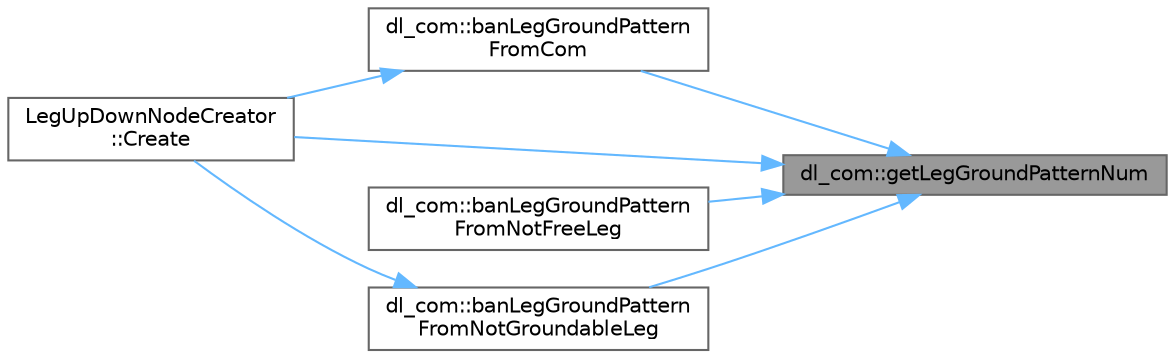 digraph "dl_com::getLegGroundPatternNum"
{
 // LATEX_PDF_SIZE
  bgcolor="transparent";
  edge [fontname=Helvetica,fontsize=10,labelfontname=Helvetica,labelfontsize=10];
  node [fontname=Helvetica,fontsize=10,shape=box,height=0.2,width=0.4];
  rankdir="RL";
  Node1 [id="Node000001",label="dl_com::getLegGroundPatternNum",height=0.2,width=0.4,color="gray40", fillcolor="grey60", style="filled", fontcolor="black",tooltip="脚の接地パターンの総数を返す．"];
  Node1 -> Node2 [id="edge1_Node000001_Node000002",dir="back",color="steelblue1",style="solid",tooltip=" "];
  Node2 [id="Node000002",label="dl_com::banLegGroundPattern\lFromCom",height=0.2,width=0.4,color="grey40", fillcolor="white", style="filled",URL="$namespacedl__com.html#a1365ec17513ff457faa02295d698e65e",tooltip="離散化された重心位置から，その重心位置では取り得ない脚接地パターンをfalseにする．"];
  Node2 -> Node3 [id="edge2_Node000002_Node000003",dir="back",color="steelblue1",style="solid",tooltip=" "];
  Node3 [id="Node000003",label="LegUpDownNodeCreator\l::Create",height=0.2,width=0.4,color="grey40", fillcolor="white", style="filled",URL="$class_leg_up_down_node_creator.html#a3b56cbc29dff2595c55b551a830a0b30",tooltip="現在のノードから次のノード群を生成する"];
  Node1 -> Node4 [id="edge3_Node000001_Node000004",dir="back",color="steelblue1",style="solid",tooltip=" "];
  Node4 [id="Node000004",label="dl_com::banLegGroundPattern\lFromNotFreeLeg",height=0.2,width=0.4,color="grey40", fillcolor="white", style="filled",URL="$namespacedl__com.html#ac3f04f179ef73f038dcffb6c93ce2a2d",tooltip="遊脚できない脚番号から，その脚が遊脚できない場合に取り得ない接地パターンをfalseにする．"];
  Node1 -> Node5 [id="edge4_Node000001_Node000005",dir="back",color="steelblue1",style="solid",tooltip=" "];
  Node5 [id="Node000005",label="dl_com::banLegGroundPattern\lFromNotGroundableLeg",height=0.2,width=0.4,color="grey40", fillcolor="white", style="filled",URL="$namespacedl__com.html#a18f359696549a25d469e8392888237a5",tooltip=" "];
  Node5 -> Node3 [id="edge5_Node000005_Node000003",dir="back",color="steelblue1",style="solid",tooltip=" "];
  Node1 -> Node3 [id="edge6_Node000001_Node000003",dir="back",color="steelblue1",style="solid",tooltip=" "];
}

